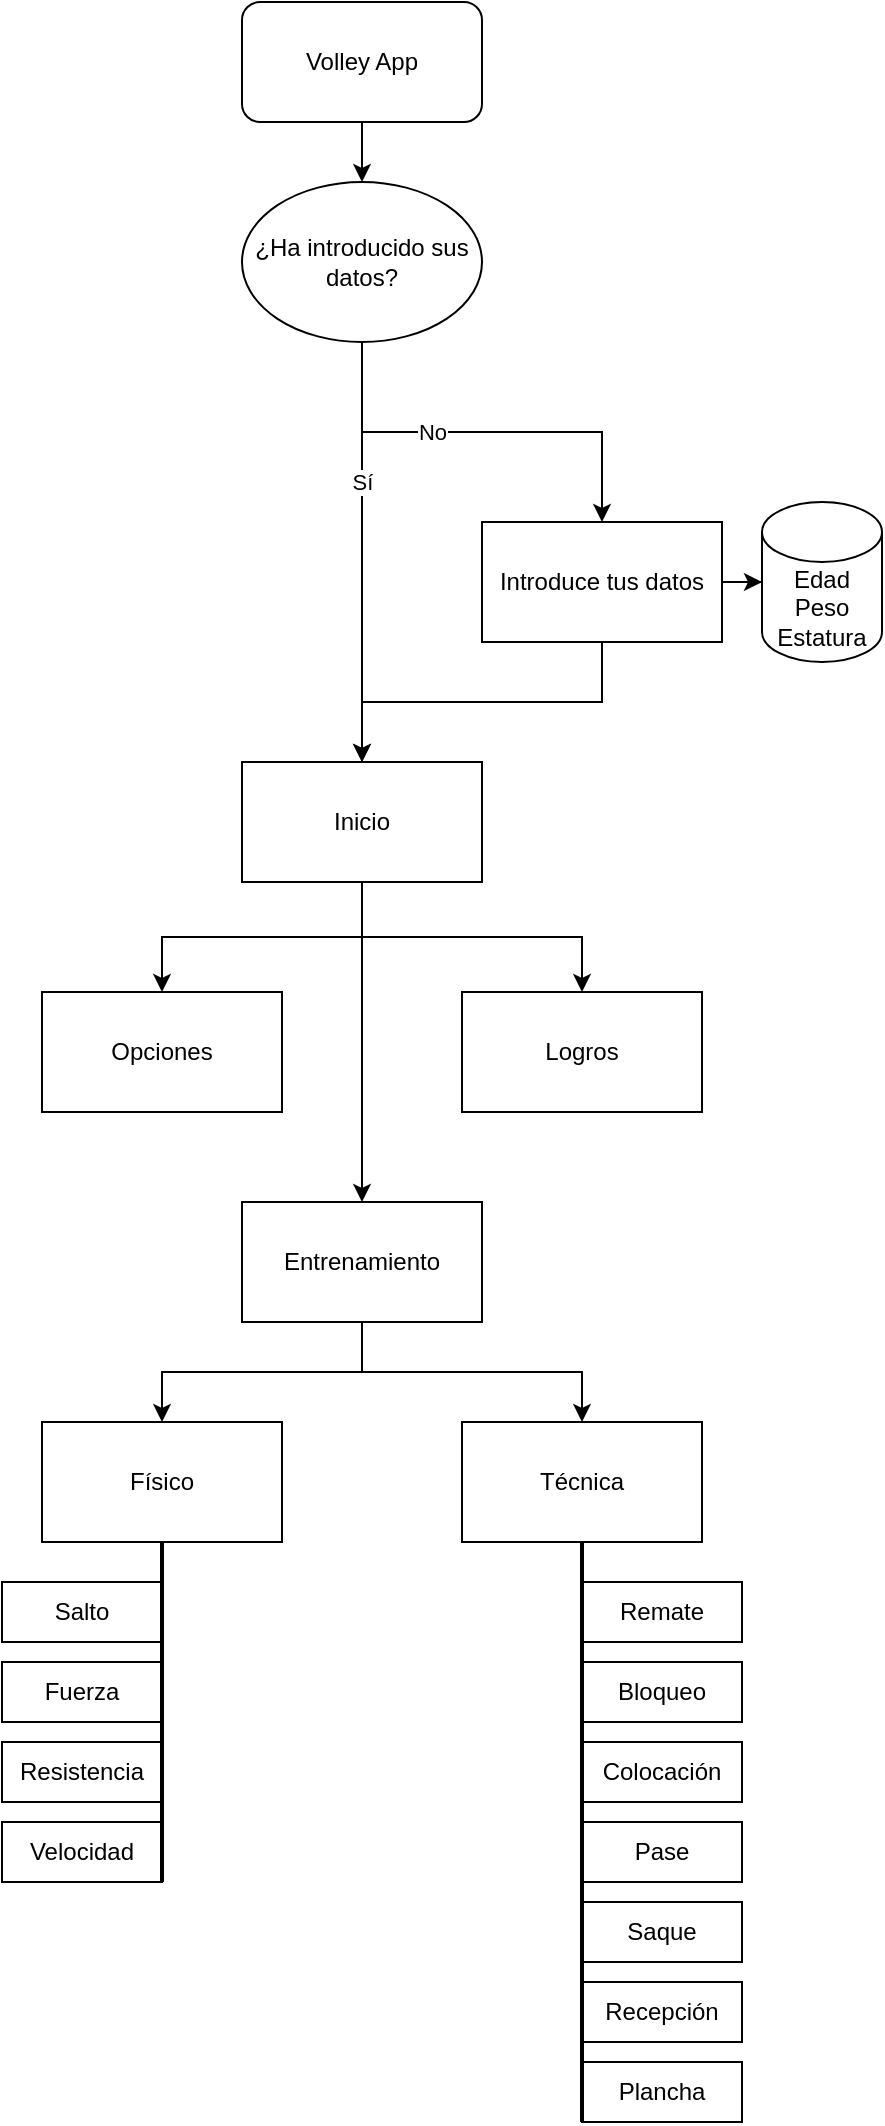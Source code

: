 <mxfile version="15.4.3" type="github">
  <diagram id="8IVRNrGf7Kx27zk80Dbp" name="Page-1">
    <mxGraphModel dx="1381" dy="795" grid="1" gridSize="10" guides="1" tooltips="1" connect="1" arrows="1" fold="1" page="1" pageScale="1" pageWidth="827" pageHeight="1169" math="0" shadow="0">
      <root>
        <mxCell id="0" />
        <mxCell id="1" parent="0" />
        <mxCell id="DlEKcKCL4bjcNaTzVcVd-2" style="edgeStyle=orthogonalEdgeStyle;rounded=0;orthogonalLoop=1;jettySize=auto;html=1;entryX=0.5;entryY=0;entryDx=0;entryDy=0;" edge="1" parent="1" source="DlEKcKCL4bjcNaTzVcVd-1" target="DlEKcKCL4bjcNaTzVcVd-11">
          <mxGeometry relative="1" as="geometry">
            <mxPoint x="390" y="200" as="targetPoint" />
          </mxGeometry>
        </mxCell>
        <mxCell id="DlEKcKCL4bjcNaTzVcVd-1" value="Volley App" style="rounded=1;whiteSpace=wrap;html=1;" vertex="1" parent="1">
          <mxGeometry x="330" y="90" width="120" height="60" as="geometry" />
        </mxCell>
        <mxCell id="DlEKcKCL4bjcNaTzVcVd-4" style="edgeStyle=orthogonalEdgeStyle;rounded=0;orthogonalLoop=1;jettySize=auto;html=1;exitX=0.5;exitY=1;exitDx=0;exitDy=0;" edge="1" parent="1" source="DlEKcKCL4bjcNaTzVcVd-11" target="DlEKcKCL4bjcNaTzVcVd-5">
          <mxGeometry relative="1" as="geometry">
            <mxPoint x="390" y="300" as="targetPoint" />
            <mxPoint x="390" y="260" as="sourcePoint" />
          </mxGeometry>
        </mxCell>
        <mxCell id="DlEKcKCL4bjcNaTzVcVd-12" value="No" style="edgeLabel;html=1;align=center;verticalAlign=middle;resizable=0;points=[];" vertex="1" connectable="0" parent="DlEKcKCL4bjcNaTzVcVd-4">
          <mxGeometry x="-0.243" relative="1" as="geometry">
            <mxPoint as="offset" />
          </mxGeometry>
        </mxCell>
        <mxCell id="DlEKcKCL4bjcNaTzVcVd-6" style="edgeStyle=orthogonalEdgeStyle;rounded=0;orthogonalLoop=1;jettySize=auto;html=1;" edge="1" parent="1" source="DlEKcKCL4bjcNaTzVcVd-5" target="DlEKcKCL4bjcNaTzVcVd-7">
          <mxGeometry relative="1" as="geometry">
            <mxPoint x="620" y="380" as="targetPoint" />
          </mxGeometry>
        </mxCell>
        <mxCell id="DlEKcKCL4bjcNaTzVcVd-9" style="edgeStyle=orthogonalEdgeStyle;rounded=0;orthogonalLoop=1;jettySize=auto;html=1;" edge="1" parent="1" source="DlEKcKCL4bjcNaTzVcVd-5" target="DlEKcKCL4bjcNaTzVcVd-10">
          <mxGeometry relative="1" as="geometry">
            <mxPoint x="510" y="460" as="targetPoint" />
          </mxGeometry>
        </mxCell>
        <mxCell id="DlEKcKCL4bjcNaTzVcVd-5" value="Introduce tus datos" style="rounded=0;whiteSpace=wrap;html=1;" vertex="1" parent="1">
          <mxGeometry x="450" y="350" width="120" height="60" as="geometry" />
        </mxCell>
        <mxCell id="DlEKcKCL4bjcNaTzVcVd-7" value="Edad&lt;br&gt;Peso&lt;br&gt;Estatura" style="shape=cylinder3;whiteSpace=wrap;html=1;boundedLbl=1;backgroundOutline=1;size=15;" vertex="1" parent="1">
          <mxGeometry x="590" y="340" width="60" height="80" as="geometry" />
        </mxCell>
        <mxCell id="DlEKcKCL4bjcNaTzVcVd-17" style="edgeStyle=orthogonalEdgeStyle;rounded=0;orthogonalLoop=1;jettySize=auto;html=1;" edge="1" parent="1" source="DlEKcKCL4bjcNaTzVcVd-10" target="DlEKcKCL4bjcNaTzVcVd-18">
          <mxGeometry relative="1" as="geometry">
            <mxPoint x="270" y="580" as="targetPoint" />
          </mxGeometry>
        </mxCell>
        <mxCell id="DlEKcKCL4bjcNaTzVcVd-19" style="edgeStyle=orthogonalEdgeStyle;rounded=0;orthogonalLoop=1;jettySize=auto;html=1;" edge="1" parent="1" source="DlEKcKCL4bjcNaTzVcVd-10" target="DlEKcKCL4bjcNaTzVcVd-20">
          <mxGeometry relative="1" as="geometry">
            <mxPoint x="490" y="610" as="targetPoint" />
          </mxGeometry>
        </mxCell>
        <mxCell id="DlEKcKCL4bjcNaTzVcVd-21" style="edgeStyle=orthogonalEdgeStyle;rounded=0;orthogonalLoop=1;jettySize=auto;html=1;" edge="1" parent="1" source="DlEKcKCL4bjcNaTzVcVd-10" target="DlEKcKCL4bjcNaTzVcVd-22">
          <mxGeometry relative="1" as="geometry">
            <mxPoint x="390" y="710" as="targetPoint" />
          </mxGeometry>
        </mxCell>
        <mxCell id="DlEKcKCL4bjcNaTzVcVd-10" value="Inicio" style="rounded=0;whiteSpace=wrap;html=1;" vertex="1" parent="1">
          <mxGeometry x="330" y="470" width="120" height="60" as="geometry" />
        </mxCell>
        <mxCell id="DlEKcKCL4bjcNaTzVcVd-13" style="edgeStyle=orthogonalEdgeStyle;rounded=0;orthogonalLoop=1;jettySize=auto;html=1;entryX=0.5;entryY=0;entryDx=0;entryDy=0;" edge="1" parent="1" source="DlEKcKCL4bjcNaTzVcVd-11" target="DlEKcKCL4bjcNaTzVcVd-10">
          <mxGeometry relative="1" as="geometry">
            <mxPoint x="280" y="460" as="targetPoint" />
            <Array as="points">
              <mxPoint x="390" y="330" />
              <mxPoint x="390" y="330" />
            </Array>
          </mxGeometry>
        </mxCell>
        <mxCell id="DlEKcKCL4bjcNaTzVcVd-14" value="Sí" style="edgeLabel;html=1;align=center;verticalAlign=middle;resizable=0;points=[];" vertex="1" connectable="0" parent="DlEKcKCL4bjcNaTzVcVd-13">
          <mxGeometry x="-0.229" y="-2" relative="1" as="geometry">
            <mxPoint x="2" y="-11" as="offset" />
          </mxGeometry>
        </mxCell>
        <mxCell id="DlEKcKCL4bjcNaTzVcVd-11" value="¿Ha introducido sus datos?" style="ellipse;whiteSpace=wrap;html=1;" vertex="1" parent="1">
          <mxGeometry x="330" y="180" width="120" height="80" as="geometry" />
        </mxCell>
        <mxCell id="DlEKcKCL4bjcNaTzVcVd-24" style="edgeStyle=orthogonalEdgeStyle;rounded=0;orthogonalLoop=1;jettySize=auto;html=1;" edge="1" parent="1" source="DlEKcKCL4bjcNaTzVcVd-18" target="DlEKcKCL4bjcNaTzVcVd-25">
          <mxGeometry relative="1" as="geometry">
            <mxPoint x="320" y="830" as="targetPoint" />
          </mxGeometry>
        </mxCell>
        <mxCell id="DlEKcKCL4bjcNaTzVcVd-26" style="edgeStyle=orthogonalEdgeStyle;rounded=0;orthogonalLoop=1;jettySize=auto;html=1;" edge="1" parent="1" source="DlEKcKCL4bjcNaTzVcVd-18" target="DlEKcKCL4bjcNaTzVcVd-27">
          <mxGeometry relative="1" as="geometry">
            <mxPoint x="500" y="830" as="targetPoint" />
          </mxGeometry>
        </mxCell>
        <mxCell id="DlEKcKCL4bjcNaTzVcVd-18" value="Entrenamiento" style="rounded=0;whiteSpace=wrap;html=1;" vertex="1" parent="1">
          <mxGeometry x="330" y="690" width="120" height="60" as="geometry" />
        </mxCell>
        <mxCell id="DlEKcKCL4bjcNaTzVcVd-20" value="Logros" style="rounded=0;whiteSpace=wrap;html=1;" vertex="1" parent="1">
          <mxGeometry x="440" y="585" width="120" height="60" as="geometry" />
        </mxCell>
        <mxCell id="DlEKcKCL4bjcNaTzVcVd-22" value="Opciones" style="rounded=0;whiteSpace=wrap;html=1;" vertex="1" parent="1">
          <mxGeometry x="230" y="585" width="120" height="60" as="geometry" />
        </mxCell>
        <mxCell id="DlEKcKCL4bjcNaTzVcVd-25" value="Físico" style="rounded=0;whiteSpace=wrap;html=1;" vertex="1" parent="1">
          <mxGeometry x="230" y="800" width="120" height="60" as="geometry" />
        </mxCell>
        <mxCell id="DlEKcKCL4bjcNaTzVcVd-27" value="Técnica" style="rounded=0;whiteSpace=wrap;html=1;" vertex="1" parent="1">
          <mxGeometry x="440" y="800" width="120" height="60" as="geometry" />
        </mxCell>
        <mxCell id="DlEKcKCL4bjcNaTzVcVd-30" value="Remate" style="rounded=0;whiteSpace=wrap;html=1;" vertex="1" parent="1">
          <mxGeometry x="500" y="880" width="80" height="30" as="geometry" />
        </mxCell>
        <mxCell id="DlEKcKCL4bjcNaTzVcVd-31" value="Bloqueo" style="rounded=0;whiteSpace=wrap;html=1;" vertex="1" parent="1">
          <mxGeometry x="500" y="920" width="80" height="30" as="geometry" />
        </mxCell>
        <mxCell id="DlEKcKCL4bjcNaTzVcVd-32" value="Colocación" style="rounded=0;whiteSpace=wrap;html=1;" vertex="1" parent="1">
          <mxGeometry x="500" y="960" width="80" height="30" as="geometry" />
        </mxCell>
        <mxCell id="DlEKcKCL4bjcNaTzVcVd-33" value="Pase" style="rounded=0;whiteSpace=wrap;html=1;" vertex="1" parent="1">
          <mxGeometry x="500" y="1000" width="80" height="30" as="geometry" />
        </mxCell>
        <mxCell id="DlEKcKCL4bjcNaTzVcVd-34" value="Saque" style="rounded=0;whiteSpace=wrap;html=1;" vertex="1" parent="1">
          <mxGeometry x="500" y="1040" width="80" height="30" as="geometry" />
        </mxCell>
        <mxCell id="DlEKcKCL4bjcNaTzVcVd-35" value="Recepción" style="rounded=0;whiteSpace=wrap;html=1;" vertex="1" parent="1">
          <mxGeometry x="500" y="1080" width="80" height="30" as="geometry" />
        </mxCell>
        <mxCell id="DlEKcKCL4bjcNaTzVcVd-36" value="Plancha" style="rounded=0;whiteSpace=wrap;html=1;" vertex="1" parent="1">
          <mxGeometry x="500" y="1120" width="80" height="30" as="geometry" />
        </mxCell>
        <mxCell id="DlEKcKCL4bjcNaTzVcVd-37" value="Salto" style="rounded=0;whiteSpace=wrap;html=1;" vertex="1" parent="1">
          <mxGeometry x="210" y="880" width="80" height="30" as="geometry" />
        </mxCell>
        <mxCell id="DlEKcKCL4bjcNaTzVcVd-38" value="Fuerza" style="rounded=0;whiteSpace=wrap;html=1;" vertex="1" parent="1">
          <mxGeometry x="210" y="920" width="80" height="30" as="geometry" />
        </mxCell>
        <mxCell id="DlEKcKCL4bjcNaTzVcVd-39" value="Resistencia" style="rounded=0;whiteSpace=wrap;html=1;" vertex="1" parent="1">
          <mxGeometry x="210" y="960" width="80" height="30" as="geometry" />
        </mxCell>
        <mxCell id="DlEKcKCL4bjcNaTzVcVd-40" value="Velocidad" style="rounded=0;whiteSpace=wrap;html=1;" vertex="1" parent="1">
          <mxGeometry x="210" y="1000" width="80" height="30" as="geometry" />
        </mxCell>
        <mxCell id="DlEKcKCL4bjcNaTzVcVd-43" value="" style="line;strokeWidth=2;direction=south;html=1;" vertex="1" parent="1">
          <mxGeometry x="285" y="860" width="10" height="170" as="geometry" />
        </mxCell>
        <mxCell id="DlEKcKCL4bjcNaTzVcVd-44" value="" style="line;strokeWidth=2;direction=south;html=1;" vertex="1" parent="1">
          <mxGeometry x="495" y="860" width="10" height="290" as="geometry" />
        </mxCell>
      </root>
    </mxGraphModel>
  </diagram>
</mxfile>
